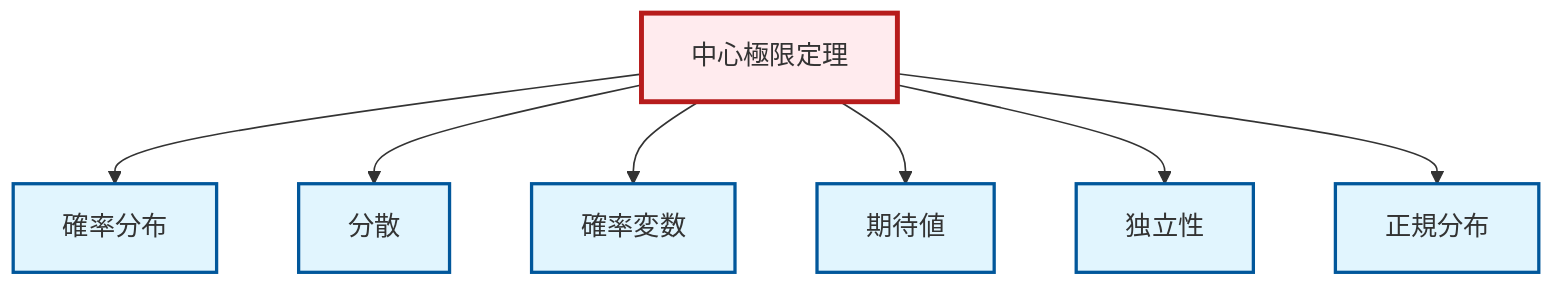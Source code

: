 graph TD
    classDef definition fill:#e1f5fe,stroke:#01579b,stroke-width:2px
    classDef theorem fill:#f3e5f5,stroke:#4a148c,stroke-width:2px
    classDef axiom fill:#fff3e0,stroke:#e65100,stroke-width:2px
    classDef example fill:#e8f5e9,stroke:#1b5e20,stroke-width:2px
    classDef current fill:#ffebee,stroke:#b71c1c,stroke-width:3px
    def-normal-distribution["正規分布"]:::definition
    def-probability-distribution["確率分布"]:::definition
    def-random-variable["確率変数"]:::definition
    def-variance["分散"]:::definition
    thm-central-limit["中心極限定理"]:::theorem
    def-independence["独立性"]:::definition
    def-expectation["期待値"]:::definition
    thm-central-limit --> def-probability-distribution
    thm-central-limit --> def-variance
    thm-central-limit --> def-random-variable
    thm-central-limit --> def-expectation
    thm-central-limit --> def-independence
    thm-central-limit --> def-normal-distribution
    class thm-central-limit current
